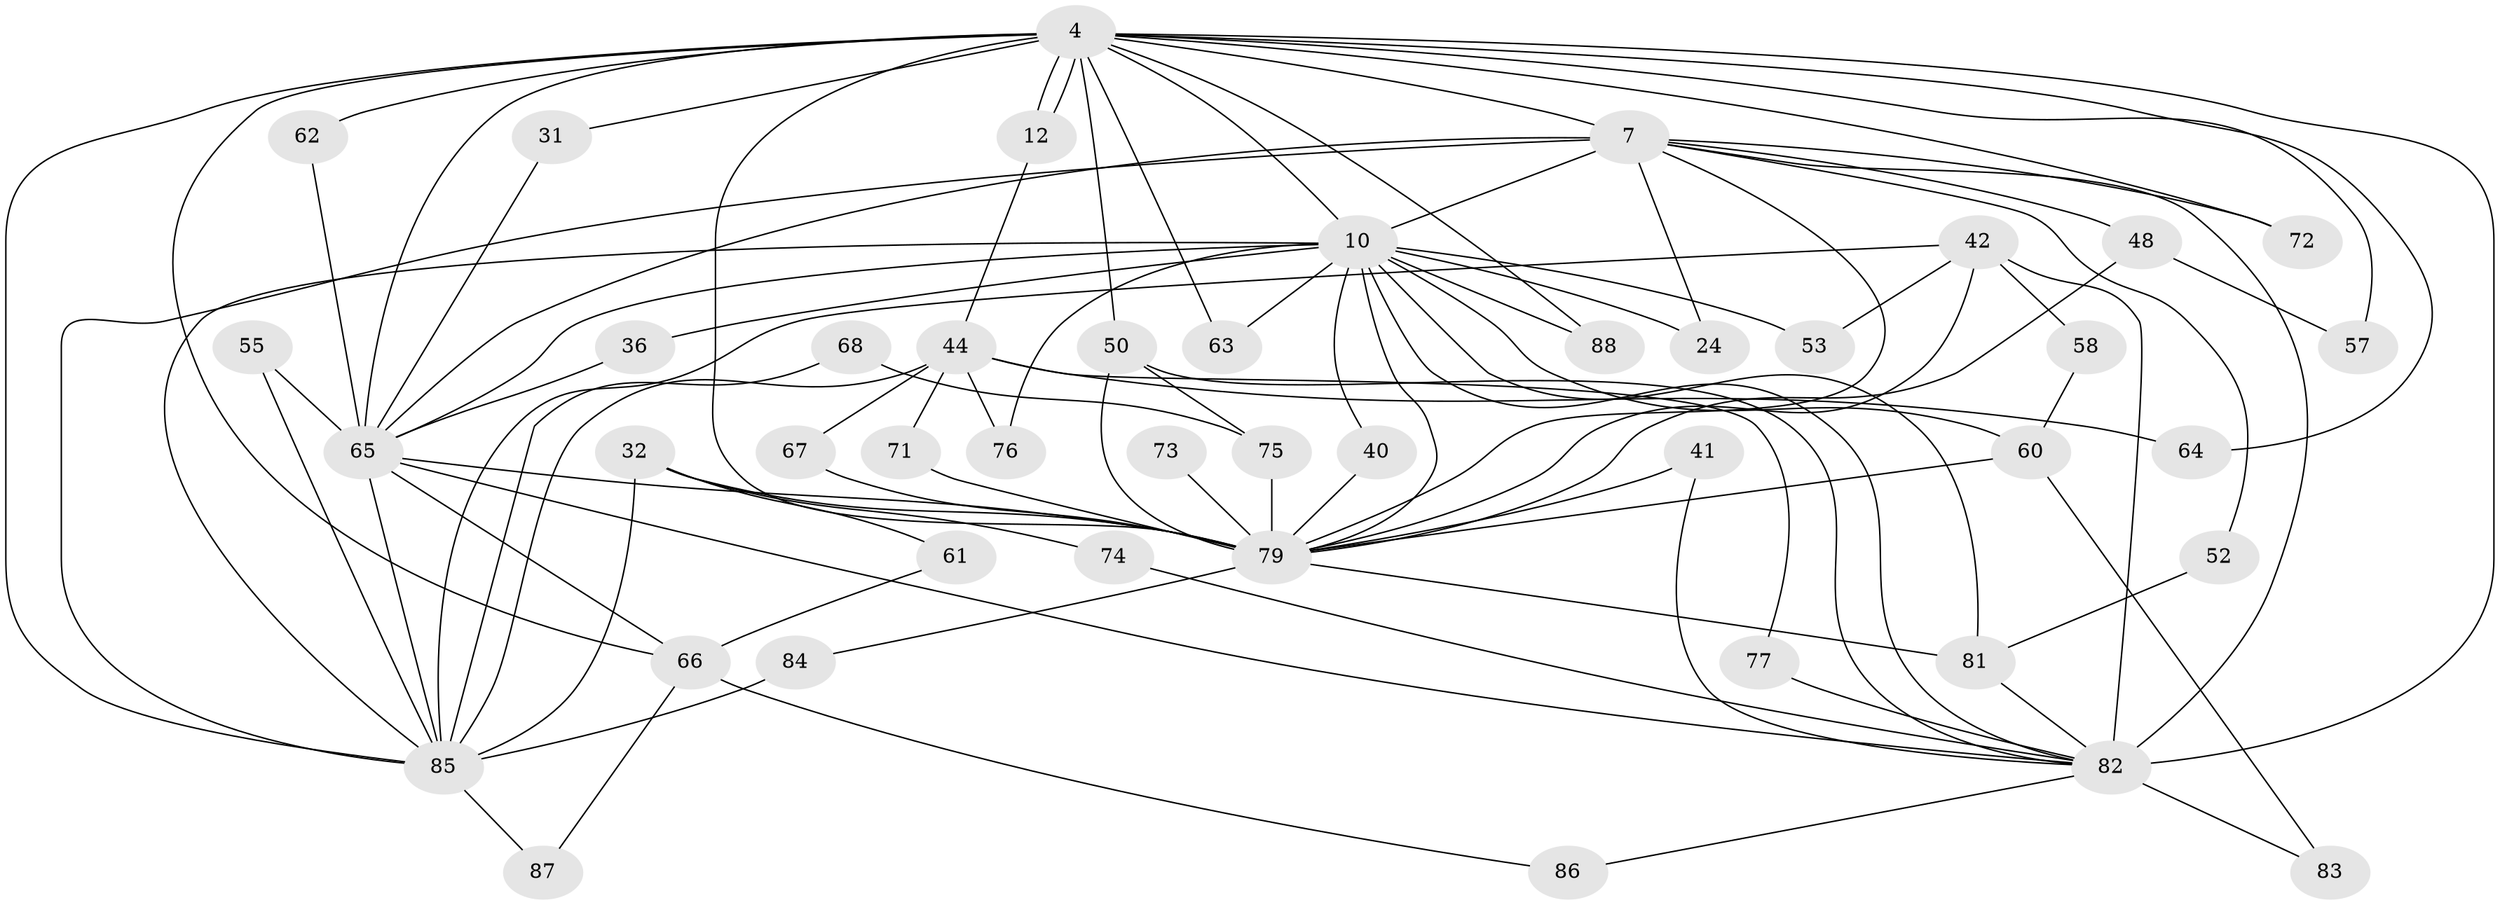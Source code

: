 // original degree distribution, {21: 0.03409090909090909, 15: 0.045454545454545456, 11: 0.011363636363636364, 19: 0.011363636363636364, 17: 0.011363636363636364, 7: 0.022727272727272728, 3: 0.11363636363636363, 5: 0.06818181818181818, 4: 0.13636363636363635, 6: 0.022727272727272728, 2: 0.5113636363636364, 8: 0.011363636363636364}
// Generated by graph-tools (version 1.1) at 2025/43/03/09/25 04:43:51]
// undirected, 44 vertices, 94 edges
graph export_dot {
graph [start="1"]
  node [color=gray90,style=filled];
  4 [super="+1"];
  7 [super="+2"];
  10 [super="+8"];
  12;
  24;
  31;
  32 [super="+18"];
  36;
  40;
  41;
  42;
  44 [super="+43"];
  48 [super="+47"];
  50 [super="+35"];
  52;
  53;
  55;
  57 [super="+51+34"];
  58 [super="+54"];
  60 [super="+14+25"];
  61;
  62;
  63;
  64;
  65 [super="+45+5"];
  66 [super="+37+16"];
  67;
  68;
  71 [super="+13"];
  72;
  73;
  74;
  75 [super="+46"];
  76;
  77;
  79 [super="+69+9"];
  81 [super="+23+78"];
  82 [super="+70"];
  83;
  84 [super="+26"];
  85 [super="+15+59+17+56+30+80"];
  86;
  87;
  88;
  4 -- 7 [weight=4];
  4 -- 10 [weight=4];
  4 -- 12;
  4 -- 12;
  4 -- 57 [weight=3];
  4 -- 63;
  4 -- 66 [weight=3];
  4 -- 64;
  4 -- 72;
  4 -- 88;
  4 -- 31;
  4 -- 50 [weight=2];
  4 -- 62;
  4 -- 85 [weight=3];
  4 -- 65 [weight=5];
  4 -- 82 [weight=3];
  4 -- 79 [weight=5];
  7 -- 10 [weight=4];
  7 -- 48 [weight=2];
  7 -- 79 [weight=5];
  7 -- 82 [weight=4];
  7 -- 72;
  7 -- 52;
  7 -- 24;
  7 -- 85;
  7 -- 65 [weight=5];
  10 -- 24;
  10 -- 36;
  10 -- 53;
  10 -- 60 [weight=2];
  10 -- 88;
  10 -- 40;
  10 -- 76;
  10 -- 63;
  10 -- 81 [weight=3];
  10 -- 85;
  10 -- 65 [weight=4];
  10 -- 82;
  10 -- 79 [weight=4];
  12 -- 44;
  31 -- 65;
  32 -- 61;
  32 -- 74;
  32 -- 85;
  32 -- 79 [weight=3];
  36 -- 65;
  40 -- 79;
  41 -- 82;
  41 -- 79;
  42 -- 53;
  42 -- 58 [weight=2];
  42 -- 85;
  42 -- 82;
  42 -- 79;
  44 -- 64;
  44 -- 67;
  44 -- 76;
  44 -- 85 [weight=2];
  44 -- 71;
  44 -- 77;
  48 -- 57;
  48 -- 79;
  50 -- 75;
  50 -- 82;
  50 -- 79;
  52 -- 81;
  55 -- 85;
  55 -- 65;
  58 -- 60;
  60 -- 83;
  60 -- 79 [weight=2];
  61 -- 66;
  62 -- 65;
  65 -- 66;
  65 -- 85;
  65 -- 82;
  65 -- 79 [weight=4];
  66 -- 87;
  66 -- 86;
  67 -- 79;
  68 -- 75;
  68 -- 85;
  71 -- 79;
  73 -- 79 [weight=2];
  74 -- 82;
  75 -- 79 [weight=2];
  77 -- 82;
  79 -- 81 [weight=3];
  79 -- 84 [weight=2];
  81 -- 82;
  82 -- 83;
  82 -- 86;
  84 -- 85 [weight=2];
  85 -- 87;
}
